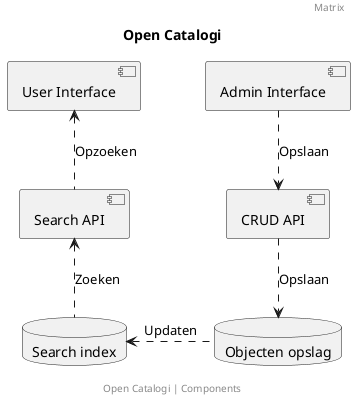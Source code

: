 @startuml
title: Open Catalogi
footer: Open Catalogi | Components
header: Matrix


 [Admin Interface] as adminUI
 [User Interface] as userUi
 [CRUD API] as objectsAPI
 [Search API] as searchAPI


database "Search index" as elastic
database "Objecten opslag" as ORC

adminUI .down.> objectsAPI: Opslaan
userUi <.down. searchAPI: Opzoeken
objectsAPI .down.> ORC: Opslaan
searchAPI <.down. elastic: Zoeken
ORC .left.> elastic: Updaten


@enduml